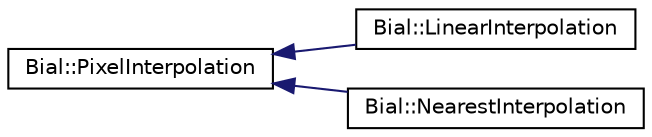 digraph "Graphical Class Hierarchy"
{
  edge [fontname="Helvetica",fontsize="10",labelfontname="Helvetica",labelfontsize="10"];
  node [fontname="Helvetica",fontsize="10",shape=record];
  rankdir="LR";
  Node1 [label="Bial::PixelInterpolation",height=0.2,width=0.4,color="black", fillcolor="white", style="filled",URL="$class_bial_1_1_pixel_interpolation.html",tooltip="Geometric transforms that change image spatially. "];
  Node1 -> Node2 [dir="back",color="midnightblue",fontsize="10",style="solid",fontname="Helvetica"];
  Node2 [label="Bial::LinearInterpolation",height=0.2,width=0.4,color="black", fillcolor="white", style="filled",URL="$class_bial_1_1_linear_interpolation.html"];
  Node1 -> Node3 [dir="back",color="midnightblue",fontsize="10",style="solid",fontname="Helvetica"];
  Node3 [label="Bial::NearestInterpolation",height=0.2,width=0.4,color="black", fillcolor="white", style="filled",URL="$class_bial_1_1_nearest_interpolation.html"];
}
